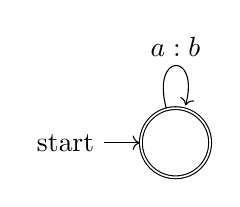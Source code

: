 \begin{tikzpicture}
    \node[state,initial,accepting] (0) {\phantom{0}};

    \path[->] (0) edge [loop above] node {$a:b$} (0);
\end{tikzpicture}
